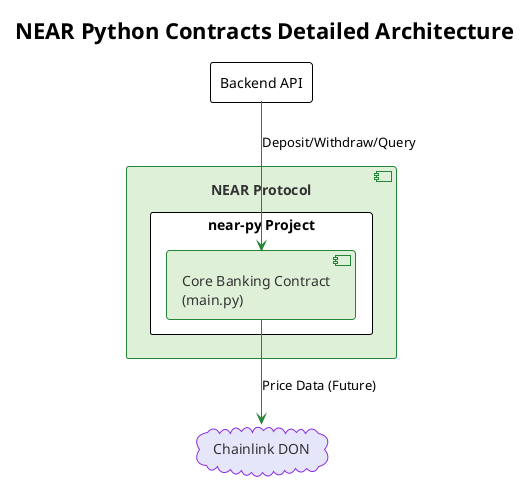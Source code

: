 @startuml
!theme plain

skinparam component {
  BorderColor #238636
  BackgroundColor #DFF0D8
  ArrowColor #238636
  FontColor #333
  FontSize 14
}
skinparam database {
  BorderColor #0056B3
  BackgroundColor #B3D9FF
  ArrowColor #0056B3
  FontColor #333
  FontSize 14
}
skinparam cloud {
  BorderColor #8A2BE2
  BackgroundColor #E6E6FA
  ArrowColor #8A2BE2
  FontColor #333
  FontSize 14
}

title NEAR Python Contracts Detailed Architecture

component "NEAR Protocol" as near_protocol {
  rectangle "near-py Project" as near_py_project {
    component "Core Banking Contract\n(main.py)" as near_py_core_banking
  }
}

cloud "Chainlink DON" as chainlink_don
rectangle "Backend API" as backend_api

' Interactions with external layers
backend_api --> near_py_core_banking : Deposit/Withdraw/Query

near_py_core_banking --> chainlink_don : Price Data (Future)

@enduml
